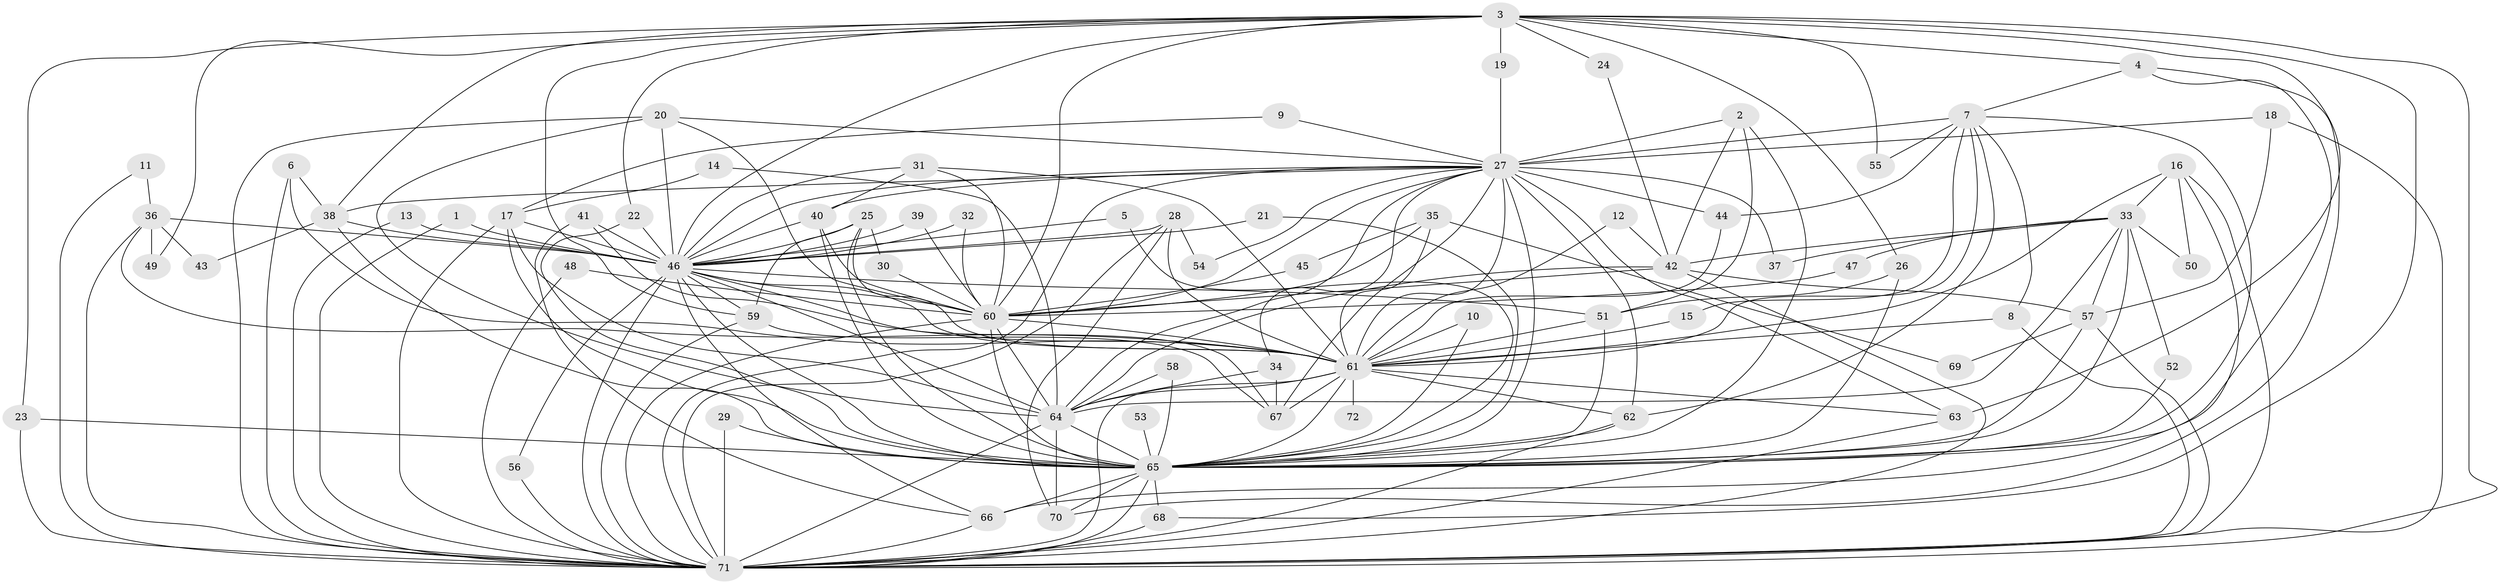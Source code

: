 // original degree distribution, {17: 0.006944444444444444, 19: 0.006944444444444444, 24: 0.006944444444444444, 18: 0.006944444444444444, 35: 0.006944444444444444, 16: 0.006944444444444444, 28: 0.006944444444444444, 25: 0.013888888888888888, 26: 0.006944444444444444, 4: 0.09722222222222222, 2: 0.5069444444444444, 5: 0.0625, 3: 0.2152777777777778, 13: 0.006944444444444444, 6: 0.020833333333333332, 8: 0.006944444444444444, 7: 0.013888888888888888}
// Generated by graph-tools (version 1.1) at 2025/49/03/09/25 03:49:34]
// undirected, 72 vertices, 197 edges
graph export_dot {
graph [start="1"]
  node [color=gray90,style=filled];
  1;
  2;
  3;
  4;
  5;
  6;
  7;
  8;
  9;
  10;
  11;
  12;
  13;
  14;
  15;
  16;
  17;
  18;
  19;
  20;
  21;
  22;
  23;
  24;
  25;
  26;
  27;
  28;
  29;
  30;
  31;
  32;
  33;
  34;
  35;
  36;
  37;
  38;
  39;
  40;
  41;
  42;
  43;
  44;
  45;
  46;
  47;
  48;
  49;
  50;
  51;
  52;
  53;
  54;
  55;
  56;
  57;
  58;
  59;
  60;
  61;
  62;
  63;
  64;
  65;
  66;
  67;
  68;
  69;
  70;
  71;
  72;
  1 -- 46 [weight=1.0];
  1 -- 71 [weight=1.0];
  2 -- 27 [weight=1.0];
  2 -- 42 [weight=1.0];
  2 -- 51 [weight=1.0];
  2 -- 65 [weight=1.0];
  3 -- 4 [weight=1.0];
  3 -- 19 [weight=1.0];
  3 -- 22 [weight=1.0];
  3 -- 23 [weight=1.0];
  3 -- 24 [weight=1.0];
  3 -- 26 [weight=1.0];
  3 -- 38 [weight=1.0];
  3 -- 46 [weight=1.0];
  3 -- 49 [weight=1.0];
  3 -- 55 [weight=1.0];
  3 -- 59 [weight=1.0];
  3 -- 60 [weight=1.0];
  3 -- 63 [weight=1.0];
  3 -- 68 [weight=1.0];
  3 -- 71 [weight=1.0];
  4 -- 7 [weight=1.0];
  4 -- 65 [weight=1.0];
  4 -- 70 [weight=1.0];
  5 -- 46 [weight=1.0];
  5 -- 65 [weight=1.0];
  6 -- 38 [weight=1.0];
  6 -- 61 [weight=1.0];
  6 -- 71 [weight=1.0];
  7 -- 8 [weight=1.0];
  7 -- 15 [weight=1.0];
  7 -- 27 [weight=1.0];
  7 -- 44 [weight=1.0];
  7 -- 55 [weight=1.0];
  7 -- 61 [weight=1.0];
  7 -- 62 [weight=1.0];
  7 -- 65 [weight=1.0];
  8 -- 61 [weight=1.0];
  8 -- 71 [weight=1.0];
  9 -- 17 [weight=1.0];
  9 -- 27 [weight=1.0];
  10 -- 61 [weight=1.0];
  10 -- 65 [weight=1.0];
  11 -- 36 [weight=1.0];
  11 -- 71 [weight=1.0];
  12 -- 42 [weight=1.0];
  12 -- 61 [weight=1.0];
  13 -- 46 [weight=1.0];
  13 -- 71 [weight=1.0];
  14 -- 17 [weight=1.0];
  14 -- 64 [weight=1.0];
  15 -- 61 [weight=1.0];
  16 -- 33 [weight=1.0];
  16 -- 50 [weight=1.0];
  16 -- 61 [weight=1.0];
  16 -- 66 [weight=1.0];
  16 -- 71 [weight=1.0];
  17 -- 46 [weight=1.0];
  17 -- 64 [weight=1.0];
  17 -- 65 [weight=1.0];
  17 -- 71 [weight=2.0];
  18 -- 27 [weight=1.0];
  18 -- 57 [weight=1.0];
  18 -- 71 [weight=1.0];
  19 -- 27 [weight=1.0];
  20 -- 27 [weight=1.0];
  20 -- 46 [weight=1.0];
  20 -- 60 [weight=1.0];
  20 -- 64 [weight=1.0];
  20 -- 71 [weight=1.0];
  21 -- 46 [weight=1.0];
  21 -- 65 [weight=1.0];
  22 -- 46 [weight=1.0];
  22 -- 65 [weight=1.0];
  23 -- 65 [weight=1.0];
  23 -- 71 [weight=1.0];
  24 -- 42 [weight=1.0];
  25 -- 30 [weight=1.0];
  25 -- 46 [weight=1.0];
  25 -- 59 [weight=1.0];
  25 -- 61 [weight=1.0];
  25 -- 65 [weight=1.0];
  26 -- 51 [weight=1.0];
  26 -- 65 [weight=1.0];
  27 -- 34 [weight=1.0];
  27 -- 37 [weight=1.0];
  27 -- 38 [weight=1.0];
  27 -- 40 [weight=1.0];
  27 -- 44 [weight=1.0];
  27 -- 46 [weight=2.0];
  27 -- 54 [weight=1.0];
  27 -- 60 [weight=1.0];
  27 -- 61 [weight=3.0];
  27 -- 62 [weight=1.0];
  27 -- 63 [weight=1.0];
  27 -- 64 [weight=1.0];
  27 -- 65 [weight=3.0];
  27 -- 67 [weight=1.0];
  27 -- 71 [weight=1.0];
  28 -- 46 [weight=1.0];
  28 -- 54 [weight=1.0];
  28 -- 61 [weight=1.0];
  28 -- 70 [weight=1.0];
  28 -- 71 [weight=1.0];
  29 -- 65 [weight=1.0];
  29 -- 71 [weight=1.0];
  30 -- 60 [weight=1.0];
  31 -- 40 [weight=1.0];
  31 -- 46 [weight=1.0];
  31 -- 60 [weight=1.0];
  31 -- 61 [weight=1.0];
  32 -- 46 [weight=1.0];
  32 -- 60 [weight=1.0];
  33 -- 37 [weight=1.0];
  33 -- 42 [weight=1.0];
  33 -- 47 [weight=1.0];
  33 -- 50 [weight=1.0];
  33 -- 52 [weight=1.0];
  33 -- 57 [weight=1.0];
  33 -- 64 [weight=1.0];
  33 -- 65 [weight=3.0];
  34 -- 64 [weight=1.0];
  34 -- 67 [weight=1.0];
  35 -- 45 [weight=1.0];
  35 -- 60 [weight=1.0];
  35 -- 61 [weight=3.0];
  35 -- 69 [weight=1.0];
  36 -- 43 [weight=1.0];
  36 -- 46 [weight=2.0];
  36 -- 49 [weight=1.0];
  36 -- 61 [weight=1.0];
  36 -- 71 [weight=1.0];
  38 -- 43 [weight=1.0];
  38 -- 46 [weight=1.0];
  38 -- 65 [weight=1.0];
  39 -- 46 [weight=1.0];
  39 -- 60 [weight=1.0];
  40 -- 46 [weight=1.0];
  40 -- 60 [weight=1.0];
  40 -- 65 [weight=1.0];
  41 -- 46 [weight=1.0];
  41 -- 61 [weight=1.0];
  41 -- 66 [weight=1.0];
  42 -- 57 [weight=1.0];
  42 -- 60 [weight=1.0];
  42 -- 64 [weight=1.0];
  42 -- 71 [weight=2.0];
  44 -- 61 [weight=1.0];
  45 -- 60 [weight=1.0];
  46 -- 51 [weight=1.0];
  46 -- 56 [weight=1.0];
  46 -- 59 [weight=2.0];
  46 -- 60 [weight=2.0];
  46 -- 61 [weight=4.0];
  46 -- 64 [weight=3.0];
  46 -- 65 [weight=4.0];
  46 -- 66 [weight=2.0];
  46 -- 67 [weight=1.0];
  46 -- 71 [weight=2.0];
  47 -- 60 [weight=1.0];
  48 -- 60 [weight=1.0];
  48 -- 71 [weight=1.0];
  51 -- 61 [weight=1.0];
  51 -- 65 [weight=1.0];
  52 -- 65 [weight=1.0];
  53 -- 65 [weight=2.0];
  56 -- 71 [weight=1.0];
  57 -- 65 [weight=1.0];
  57 -- 69 [weight=1.0];
  57 -- 71 [weight=1.0];
  58 -- 64 [weight=1.0];
  58 -- 65 [weight=1.0];
  59 -- 67 [weight=1.0];
  59 -- 71 [weight=1.0];
  60 -- 61 [weight=2.0];
  60 -- 64 [weight=2.0];
  60 -- 65 [weight=3.0];
  60 -- 71 [weight=1.0];
  61 -- 62 [weight=1.0];
  61 -- 63 [weight=1.0];
  61 -- 64 [weight=2.0];
  61 -- 65 [weight=4.0];
  61 -- 67 [weight=1.0];
  61 -- 71 [weight=2.0];
  61 -- 72 [weight=2.0];
  62 -- 65 [weight=1.0];
  62 -- 71 [weight=1.0];
  63 -- 71 [weight=1.0];
  64 -- 65 [weight=2.0];
  64 -- 70 [weight=1.0];
  64 -- 71 [weight=1.0];
  65 -- 66 [weight=1.0];
  65 -- 68 [weight=1.0];
  65 -- 70 [weight=1.0];
  65 -- 71 [weight=3.0];
  66 -- 71 [weight=1.0];
  68 -- 71 [weight=1.0];
}

